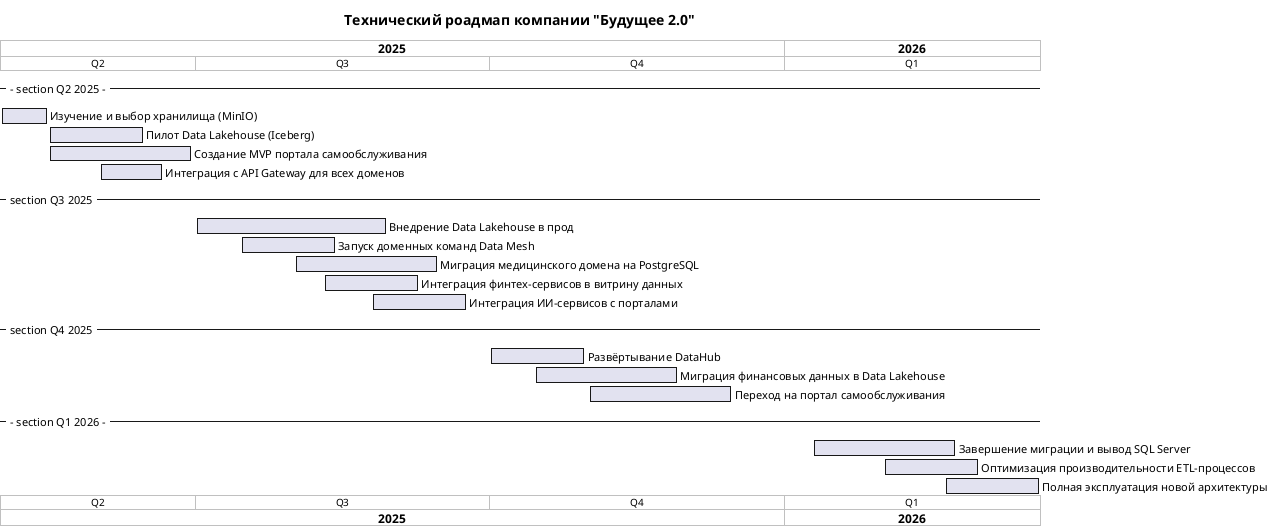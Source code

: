 @startgantt
projectscale quarterly zoom 8
Project starts 2025-05-01
title Технический роадмап компании "Будущее 2.0"

--- section Q2 2025 ---
[Изучение и выбор хранилища (MinIO)] requires 15 days and starts 2025-05-01
[Пилот Data Lakehouse (Iceberg)] requires 30 days and starts 2025-05-16
[Создание MVP портала самообслуживания] requires 45 days and starts 2025-05-16
[Интеграция с API Gateway для всех доменов] requires 20 days and starts 2025-06-01

-- section Q3 2025 --
[Внедрение Data Lakehouse в прод] requires 60 days and starts 2025-07-01
[Запуск доменных команд Data Mesh] requires 30 days and starts 2025-07-15
[Миграция медицинского домена на PostgreSQL] requires 45 days and starts 2025-08-01
[Интеграция финтех‑сервисов в витрину данных] requires 30 days and starts 2025-08-10
[Интеграция ИИ‑сервисов с порталами] requires 30 days and starts 2025-08-25

-- section Q4 2025 --
[Развёртывание DataHub] requires 30 days and starts 2025-10-01
[Миграция финансовых данных в Data Lakehouse] requires 45 days and starts 2025-10-15
[Переход на портал самообслуживания] requires 45 days and starts 2025-11-01

--- section Q1 2026 ---
[Завершение миграции и вывод SQL Server] requires 45 days and starts 2026-01-10
[Оптимизация производительности ETL‑процессов] requires 30 days and starts 2026-02-01
[Полная эксплуатация новой архитектуры] requires 30 days and starts 2026-02-20

@endgantt